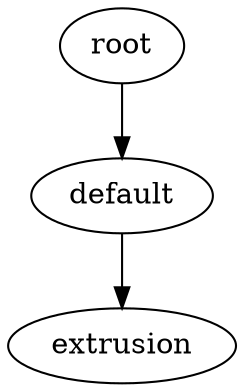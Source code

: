 digraph default {
    root_1 [label="root"];
    default_2 [label="default"];
    extrusion_3 [label="extrusion"];
    root_1 -> default_2;
    default_2 -> extrusion_3;
}
